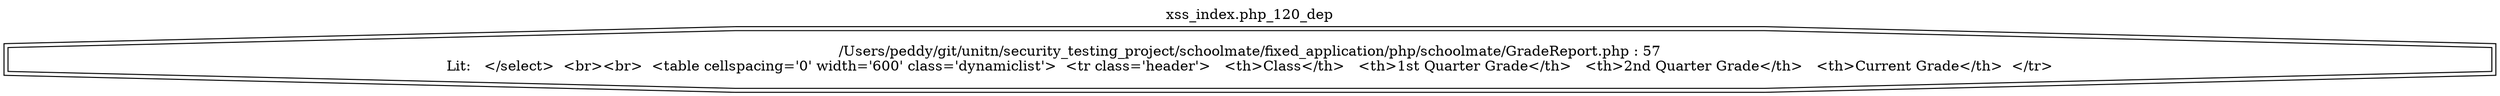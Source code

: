 digraph cfg {
  label="xss_index.php_120_dep";
  labelloc=t;
  n1 [shape=doubleoctagon, label="/Users/peddy/git/unitn/security_testing_project/schoolmate/fixed_application/php/schoolmate/GradeReport.php : 57\nLit:   </select>  <br><br>  <table cellspacing='0' width='600' class='dynamiclist'>  <tr class='header'>   <th>Class</th>   <th>1st Quarter Grade</th>   <th>2nd Quarter Grade</th>   <th>Current Grade</th>  </tr>\n"];
}
